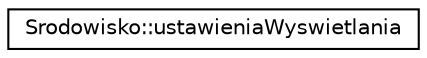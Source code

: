 digraph "Graficzna hierarchia klas"
{
 // LATEX_PDF_SIZE
  edge [fontname="Helvetica",fontsize="10",labelfontname="Helvetica",labelfontsize="10"];
  node [fontname="Helvetica",fontsize="10",shape=record];
  rankdir="LR";
  Node0 [label="Srodowisko::ustawieniaWyswietlania",height=0.2,width=0.4,color="black", fillcolor="white", style="filled",URL="$struct_srodowisko_1_1ustawienia_wyswietlania.html",tooltip=" "];
}
